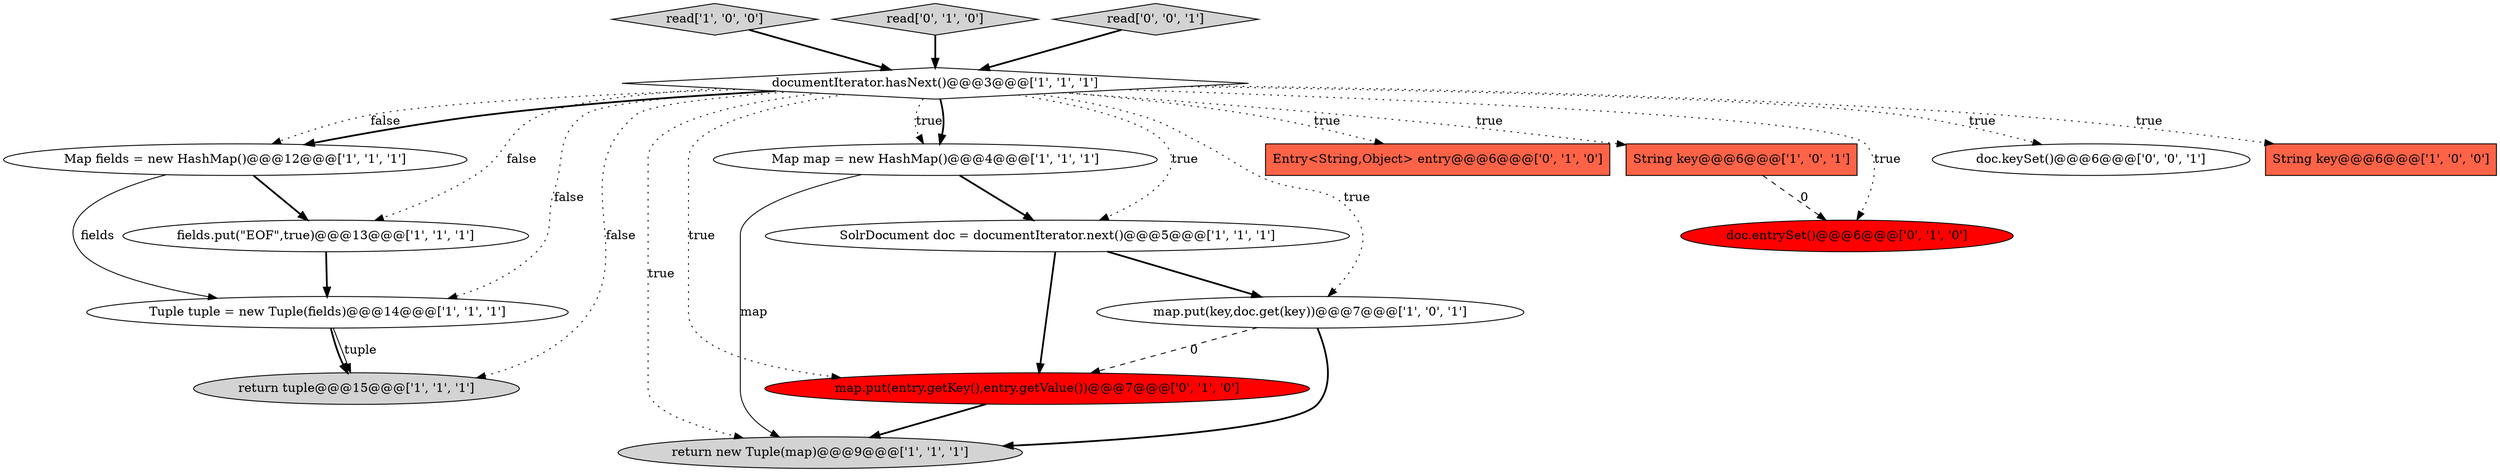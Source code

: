 digraph {
1 [style = filled, label = "Tuple tuple = new Tuple(fields)@@@14@@@['1', '1', '1']", fillcolor = white, shape = ellipse image = "AAA0AAABBB1BBB"];
4 [style = filled, label = "return new Tuple(map)@@@9@@@['1', '1', '1']", fillcolor = lightgray, shape = ellipse image = "AAA0AAABBB1BBB"];
12 [style = filled, label = "Entry<String,Object> entry@@@6@@@['0', '1', '0']", fillcolor = tomato, shape = box image = "AAA0AAABBB2BBB"];
9 [style = filled, label = "return tuple@@@15@@@['1', '1', '1']", fillcolor = lightgray, shape = ellipse image = "AAA0AAABBB1BBB"];
10 [style = filled, label = "documentIterator.hasNext()@@@3@@@['1', '1', '1']", fillcolor = white, shape = diamond image = "AAA0AAABBB1BBB"];
14 [style = filled, label = "doc.entrySet()@@@6@@@['0', '1', '0']", fillcolor = red, shape = ellipse image = "AAA1AAABBB2BBB"];
2 [style = filled, label = "Map map = new HashMap()@@@4@@@['1', '1', '1']", fillcolor = white, shape = ellipse image = "AAA0AAABBB1BBB"];
13 [style = filled, label = "map.put(entry.getKey(),entry.getValue())@@@7@@@['0', '1', '0']", fillcolor = red, shape = ellipse image = "AAA1AAABBB2BBB"];
5 [style = filled, label = "read['1', '0', '0']", fillcolor = lightgray, shape = diamond image = "AAA0AAABBB1BBB"];
15 [style = filled, label = "read['0', '1', '0']", fillcolor = lightgray, shape = diamond image = "AAA0AAABBB2BBB"];
8 [style = filled, label = "SolrDocument doc = documentIterator.next()@@@5@@@['1', '1', '1']", fillcolor = white, shape = ellipse image = "AAA0AAABBB1BBB"];
7 [style = filled, label = "String key@@@6@@@['1', '0', '1']", fillcolor = tomato, shape = box image = "AAA0AAABBB1BBB"];
11 [style = filled, label = "map.put(key,doc.get(key))@@@7@@@['1', '0', '1']", fillcolor = white, shape = ellipse image = "AAA0AAABBB1BBB"];
0 [style = filled, label = "fields.put(\"EOF\",true)@@@13@@@['1', '1', '1']", fillcolor = white, shape = ellipse image = "AAA0AAABBB1BBB"];
17 [style = filled, label = "read['0', '0', '1']", fillcolor = lightgray, shape = diamond image = "AAA0AAABBB3BBB"];
3 [style = filled, label = "Map fields = new HashMap()@@@12@@@['1', '1', '1']", fillcolor = white, shape = ellipse image = "AAA0AAABBB1BBB"];
16 [style = filled, label = "doc.keySet()@@@6@@@['0', '0', '1']", fillcolor = white, shape = ellipse image = "AAA0AAABBB3BBB"];
6 [style = filled, label = "String key@@@6@@@['1', '0', '0']", fillcolor = tomato, shape = box image = "AAA0AAABBB1BBB"];
10->1 [style = dotted, label="false"];
3->1 [style = solid, label="fields"];
17->10 [style = bold, label=""];
5->10 [style = bold, label=""];
10->8 [style = dotted, label="true"];
10->6 [style = dotted, label="true"];
10->12 [style = dotted, label="true"];
15->10 [style = bold, label=""];
7->14 [style = dashed, label="0"];
11->4 [style = bold, label=""];
10->3 [style = bold, label=""];
1->9 [style = solid, label="tuple"];
3->0 [style = bold, label=""];
1->9 [style = bold, label=""];
10->14 [style = dotted, label="true"];
11->13 [style = dashed, label="0"];
10->3 [style = dotted, label="false"];
10->13 [style = dotted, label="true"];
10->11 [style = dotted, label="true"];
10->2 [style = dotted, label="true"];
0->1 [style = bold, label=""];
2->4 [style = solid, label="map"];
10->0 [style = dotted, label="false"];
10->9 [style = dotted, label="false"];
10->2 [style = bold, label=""];
10->4 [style = dotted, label="true"];
10->16 [style = dotted, label="true"];
8->11 [style = bold, label=""];
10->7 [style = dotted, label="true"];
8->13 [style = bold, label=""];
2->8 [style = bold, label=""];
13->4 [style = bold, label=""];
}
